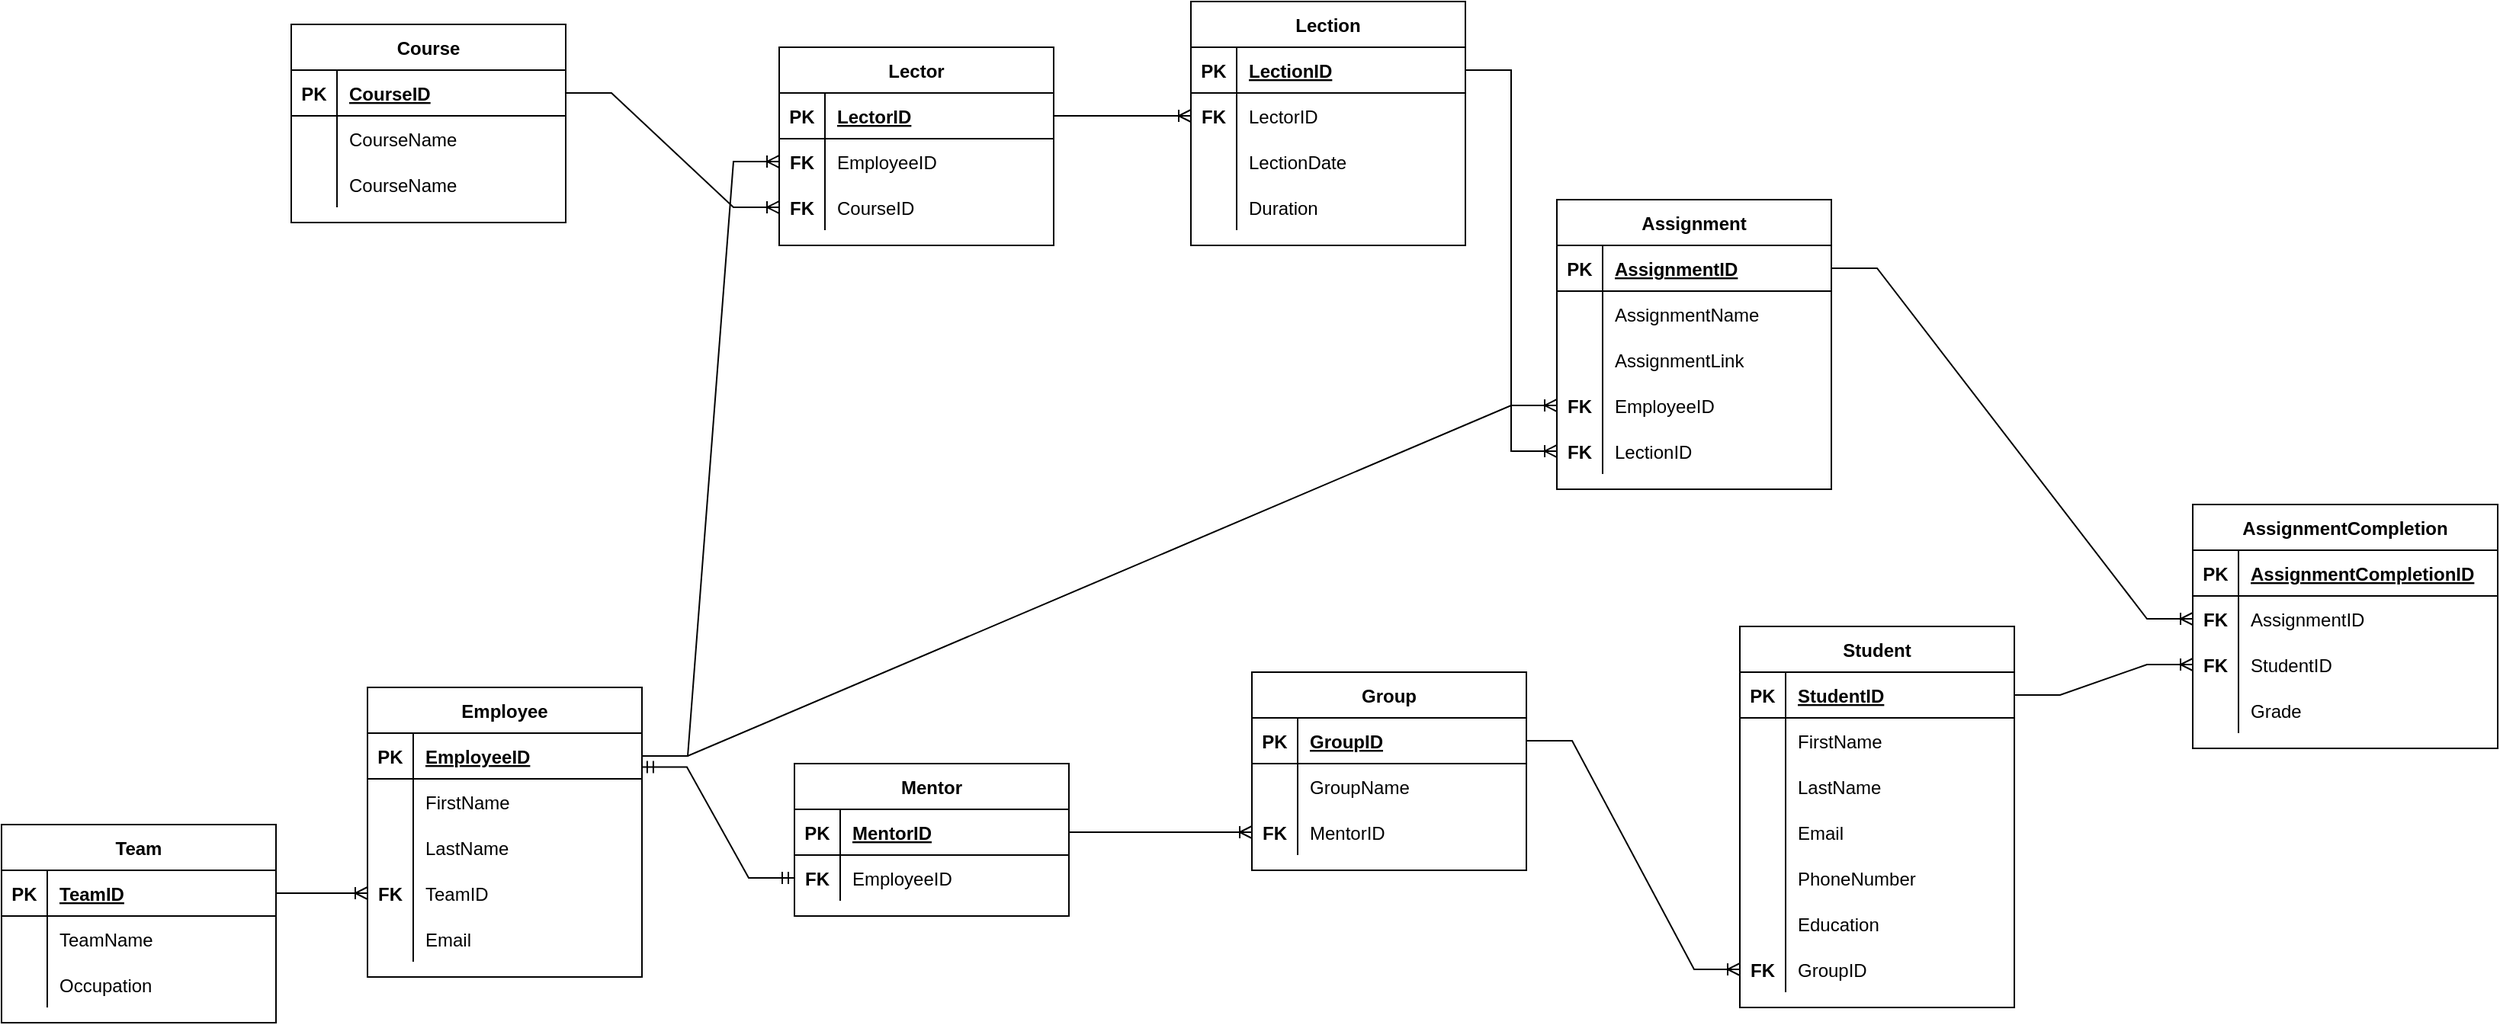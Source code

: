 <mxfile version="20.3.7" type="device"><diagram id="7EGm_T-noaWHETScx9WS" name="Page-1"><mxGraphModel dx="2048" dy="1744" grid="1" gridSize="10" guides="1" tooltips="1" connect="1" arrows="1" fold="1" page="1" pageScale="1" pageWidth="827" pageHeight="1169" math="0" shadow="0"><root><mxCell id="0"/><mxCell id="1" parent="0"/><mxCell id="g5VLFq0dQpHVzZIbXXuB-1" value="Student" style="shape=table;startSize=30;container=1;collapsible=1;childLayout=tableLayout;fixedRows=1;rowLines=0;fontStyle=1;align=center;resizeLast=1;" vertex="1" parent="1"><mxGeometry x="330" y="200" width="180" height="250" as="geometry"/></mxCell><mxCell id="g5VLFq0dQpHVzZIbXXuB-2" value="" style="shape=tableRow;horizontal=0;startSize=0;swimlaneHead=0;swimlaneBody=0;fillColor=none;collapsible=0;dropTarget=0;points=[[0,0.5],[1,0.5]];portConstraint=eastwest;top=0;left=0;right=0;bottom=1;" vertex="1" parent="g5VLFq0dQpHVzZIbXXuB-1"><mxGeometry y="30" width="180" height="30" as="geometry"/></mxCell><mxCell id="g5VLFq0dQpHVzZIbXXuB-3" value="PK" style="shape=partialRectangle;connectable=0;fillColor=none;top=0;left=0;bottom=0;right=0;fontStyle=1;overflow=hidden;" vertex="1" parent="g5VLFq0dQpHVzZIbXXuB-2"><mxGeometry width="30" height="30" as="geometry"><mxRectangle width="30" height="30" as="alternateBounds"/></mxGeometry></mxCell><mxCell id="g5VLFq0dQpHVzZIbXXuB-4" value="StudentID" style="shape=partialRectangle;connectable=0;fillColor=none;top=0;left=0;bottom=0;right=0;align=left;spacingLeft=6;fontStyle=5;overflow=hidden;" vertex="1" parent="g5VLFq0dQpHVzZIbXXuB-2"><mxGeometry x="30" width="150" height="30" as="geometry"><mxRectangle width="150" height="30" as="alternateBounds"/></mxGeometry></mxCell><mxCell id="g5VLFq0dQpHVzZIbXXuB-5" value="" style="shape=tableRow;horizontal=0;startSize=0;swimlaneHead=0;swimlaneBody=0;fillColor=none;collapsible=0;dropTarget=0;points=[[0,0.5],[1,0.5]];portConstraint=eastwest;top=0;left=0;right=0;bottom=0;" vertex="1" parent="g5VLFq0dQpHVzZIbXXuB-1"><mxGeometry y="60" width="180" height="30" as="geometry"/></mxCell><mxCell id="g5VLFq0dQpHVzZIbXXuB-6" value="" style="shape=partialRectangle;connectable=0;fillColor=none;top=0;left=0;bottom=0;right=0;editable=1;overflow=hidden;" vertex="1" parent="g5VLFq0dQpHVzZIbXXuB-5"><mxGeometry width="30" height="30" as="geometry"><mxRectangle width="30" height="30" as="alternateBounds"/></mxGeometry></mxCell><mxCell id="g5VLFq0dQpHVzZIbXXuB-7" value="FirstName" style="shape=partialRectangle;connectable=0;fillColor=none;top=0;left=0;bottom=0;right=0;align=left;spacingLeft=6;overflow=hidden;" vertex="1" parent="g5VLFq0dQpHVzZIbXXuB-5"><mxGeometry x="30" width="150" height="30" as="geometry"><mxRectangle width="150" height="30" as="alternateBounds"/></mxGeometry></mxCell><mxCell id="g5VLFq0dQpHVzZIbXXuB-8" value="" style="shape=tableRow;horizontal=0;startSize=0;swimlaneHead=0;swimlaneBody=0;fillColor=none;collapsible=0;dropTarget=0;points=[[0,0.5],[1,0.5]];portConstraint=eastwest;top=0;left=0;right=0;bottom=0;" vertex="1" parent="g5VLFq0dQpHVzZIbXXuB-1"><mxGeometry y="90" width="180" height="30" as="geometry"/></mxCell><mxCell id="g5VLFq0dQpHVzZIbXXuB-9" value="" style="shape=partialRectangle;connectable=0;fillColor=none;top=0;left=0;bottom=0;right=0;editable=1;overflow=hidden;" vertex="1" parent="g5VLFq0dQpHVzZIbXXuB-8"><mxGeometry width="30" height="30" as="geometry"><mxRectangle width="30" height="30" as="alternateBounds"/></mxGeometry></mxCell><mxCell id="g5VLFq0dQpHVzZIbXXuB-10" value="LastName" style="shape=partialRectangle;connectable=0;fillColor=none;top=0;left=0;bottom=0;right=0;align=left;spacingLeft=6;overflow=hidden;" vertex="1" parent="g5VLFq0dQpHVzZIbXXuB-8"><mxGeometry x="30" width="150" height="30" as="geometry"><mxRectangle width="150" height="30" as="alternateBounds"/></mxGeometry></mxCell><mxCell id="g5VLFq0dQpHVzZIbXXuB-11" value="" style="shape=tableRow;horizontal=0;startSize=0;swimlaneHead=0;swimlaneBody=0;fillColor=none;collapsible=0;dropTarget=0;points=[[0,0.5],[1,0.5]];portConstraint=eastwest;top=0;left=0;right=0;bottom=0;" vertex="1" parent="g5VLFq0dQpHVzZIbXXuB-1"><mxGeometry y="120" width="180" height="30" as="geometry"/></mxCell><mxCell id="g5VLFq0dQpHVzZIbXXuB-12" value="" style="shape=partialRectangle;connectable=0;fillColor=none;top=0;left=0;bottom=0;right=0;editable=1;overflow=hidden;" vertex="1" parent="g5VLFq0dQpHVzZIbXXuB-11"><mxGeometry width="30" height="30" as="geometry"><mxRectangle width="30" height="30" as="alternateBounds"/></mxGeometry></mxCell><mxCell id="g5VLFq0dQpHVzZIbXXuB-13" value="Email" style="shape=partialRectangle;connectable=0;fillColor=none;top=0;left=0;bottom=0;right=0;align=left;spacingLeft=6;overflow=hidden;" vertex="1" parent="g5VLFq0dQpHVzZIbXXuB-11"><mxGeometry x="30" width="150" height="30" as="geometry"><mxRectangle width="150" height="30" as="alternateBounds"/></mxGeometry></mxCell><mxCell id="g5VLFq0dQpHVzZIbXXuB-17" value="" style="shape=tableRow;horizontal=0;startSize=0;swimlaneHead=0;swimlaneBody=0;fillColor=none;collapsible=0;dropTarget=0;points=[[0,0.5],[1,0.5]];portConstraint=eastwest;top=0;left=0;right=0;bottom=0;" vertex="1" parent="g5VLFq0dQpHVzZIbXXuB-1"><mxGeometry y="150" width="180" height="30" as="geometry"/></mxCell><mxCell id="g5VLFq0dQpHVzZIbXXuB-18" value="" style="shape=partialRectangle;connectable=0;fillColor=none;top=0;left=0;bottom=0;right=0;editable=1;overflow=hidden;" vertex="1" parent="g5VLFq0dQpHVzZIbXXuB-17"><mxGeometry width="30" height="30" as="geometry"><mxRectangle width="30" height="30" as="alternateBounds"/></mxGeometry></mxCell><mxCell id="g5VLFq0dQpHVzZIbXXuB-19" value="PhoneNumber" style="shape=partialRectangle;connectable=0;fillColor=none;top=0;left=0;bottom=0;right=0;align=left;spacingLeft=6;overflow=hidden;" vertex="1" parent="g5VLFq0dQpHVzZIbXXuB-17"><mxGeometry x="30" width="150" height="30" as="geometry"><mxRectangle width="150" height="30" as="alternateBounds"/></mxGeometry></mxCell><mxCell id="g5VLFq0dQpHVzZIbXXuB-20" value="" style="shape=tableRow;horizontal=0;startSize=0;swimlaneHead=0;swimlaneBody=0;fillColor=none;collapsible=0;dropTarget=0;points=[[0,0.5],[1,0.5]];portConstraint=eastwest;top=0;left=0;right=0;bottom=0;" vertex="1" parent="g5VLFq0dQpHVzZIbXXuB-1"><mxGeometry y="180" width="180" height="30" as="geometry"/></mxCell><mxCell id="g5VLFq0dQpHVzZIbXXuB-21" value="" style="shape=partialRectangle;connectable=0;fillColor=none;top=0;left=0;bottom=0;right=0;editable=1;overflow=hidden;" vertex="1" parent="g5VLFq0dQpHVzZIbXXuB-20"><mxGeometry width="30" height="30" as="geometry"><mxRectangle width="30" height="30" as="alternateBounds"/></mxGeometry></mxCell><mxCell id="g5VLFq0dQpHVzZIbXXuB-22" value="Education" style="shape=partialRectangle;connectable=0;fillColor=none;top=0;left=0;bottom=0;right=0;align=left;spacingLeft=6;overflow=hidden;" vertex="1" parent="g5VLFq0dQpHVzZIbXXuB-20"><mxGeometry x="30" width="150" height="30" as="geometry"><mxRectangle width="150" height="30" as="alternateBounds"/></mxGeometry></mxCell><mxCell id="g5VLFq0dQpHVzZIbXXuB-120" value="" style="shape=tableRow;horizontal=0;startSize=0;swimlaneHead=0;swimlaneBody=0;fillColor=none;collapsible=0;dropTarget=0;points=[[0,0.5],[1,0.5]];portConstraint=eastwest;top=0;left=0;right=0;bottom=0;" vertex="1" parent="g5VLFq0dQpHVzZIbXXuB-1"><mxGeometry y="210" width="180" height="30" as="geometry"/></mxCell><mxCell id="g5VLFq0dQpHVzZIbXXuB-121" value="FK" style="shape=partialRectangle;connectable=0;fillColor=none;top=0;left=0;bottom=0;right=0;editable=1;overflow=hidden;fontStyle=1;" vertex="1" parent="g5VLFq0dQpHVzZIbXXuB-120"><mxGeometry width="30" height="30" as="geometry"><mxRectangle width="30" height="30" as="alternateBounds"/></mxGeometry></mxCell><mxCell id="g5VLFq0dQpHVzZIbXXuB-122" value="GroupID" style="shape=partialRectangle;connectable=0;fillColor=none;top=0;left=0;bottom=0;right=0;align=left;spacingLeft=6;overflow=hidden;" vertex="1" parent="g5VLFq0dQpHVzZIbXXuB-120"><mxGeometry x="30" width="150" height="30" as="geometry"><mxRectangle width="150" height="30" as="alternateBounds"/></mxGeometry></mxCell><mxCell id="g5VLFq0dQpHVzZIbXXuB-23" value="Employee" style="shape=table;startSize=30;container=1;collapsible=1;childLayout=tableLayout;fixedRows=1;rowLines=0;fontStyle=1;align=center;resizeLast=1;" vertex="1" parent="1"><mxGeometry x="-570" y="240" width="180" height="190" as="geometry"/></mxCell><mxCell id="g5VLFq0dQpHVzZIbXXuB-24" value="" style="shape=tableRow;horizontal=0;startSize=0;swimlaneHead=0;swimlaneBody=0;fillColor=none;collapsible=0;dropTarget=0;points=[[0,0.5],[1,0.5]];portConstraint=eastwest;top=0;left=0;right=0;bottom=1;" vertex="1" parent="g5VLFq0dQpHVzZIbXXuB-23"><mxGeometry y="30" width="180" height="30" as="geometry"/></mxCell><mxCell id="g5VLFq0dQpHVzZIbXXuB-25" value="PK" style="shape=partialRectangle;connectable=0;fillColor=none;top=0;left=0;bottom=0;right=0;fontStyle=1;overflow=hidden;" vertex="1" parent="g5VLFq0dQpHVzZIbXXuB-24"><mxGeometry width="30" height="30" as="geometry"><mxRectangle width="30" height="30" as="alternateBounds"/></mxGeometry></mxCell><mxCell id="g5VLFq0dQpHVzZIbXXuB-26" value="EmployeeID" style="shape=partialRectangle;connectable=0;fillColor=none;top=0;left=0;bottom=0;right=0;align=left;spacingLeft=6;fontStyle=5;overflow=hidden;" vertex="1" parent="g5VLFq0dQpHVzZIbXXuB-24"><mxGeometry x="30" width="150" height="30" as="geometry"><mxRectangle width="150" height="30" as="alternateBounds"/></mxGeometry></mxCell><mxCell id="g5VLFq0dQpHVzZIbXXuB-27" value="" style="shape=tableRow;horizontal=0;startSize=0;swimlaneHead=0;swimlaneBody=0;fillColor=none;collapsible=0;dropTarget=0;points=[[0,0.5],[1,0.5]];portConstraint=eastwest;top=0;left=0;right=0;bottom=0;" vertex="1" parent="g5VLFq0dQpHVzZIbXXuB-23"><mxGeometry y="60" width="180" height="30" as="geometry"/></mxCell><mxCell id="g5VLFq0dQpHVzZIbXXuB-28" value="" style="shape=partialRectangle;connectable=0;fillColor=none;top=0;left=0;bottom=0;right=0;editable=1;overflow=hidden;" vertex="1" parent="g5VLFq0dQpHVzZIbXXuB-27"><mxGeometry width="30" height="30" as="geometry"><mxRectangle width="30" height="30" as="alternateBounds"/></mxGeometry></mxCell><mxCell id="g5VLFq0dQpHVzZIbXXuB-29" value="FirstName" style="shape=partialRectangle;connectable=0;fillColor=none;top=0;left=0;bottom=0;right=0;align=left;spacingLeft=6;overflow=hidden;" vertex="1" parent="g5VLFq0dQpHVzZIbXXuB-27"><mxGeometry x="30" width="150" height="30" as="geometry"><mxRectangle width="150" height="30" as="alternateBounds"/></mxGeometry></mxCell><mxCell id="g5VLFq0dQpHVzZIbXXuB-30" value="" style="shape=tableRow;horizontal=0;startSize=0;swimlaneHead=0;swimlaneBody=0;fillColor=none;collapsible=0;dropTarget=0;points=[[0,0.5],[1,0.5]];portConstraint=eastwest;top=0;left=0;right=0;bottom=0;" vertex="1" parent="g5VLFq0dQpHVzZIbXXuB-23"><mxGeometry y="90" width="180" height="30" as="geometry"/></mxCell><mxCell id="g5VLFq0dQpHVzZIbXXuB-31" value="" style="shape=partialRectangle;connectable=0;fillColor=none;top=0;left=0;bottom=0;right=0;editable=1;overflow=hidden;" vertex="1" parent="g5VLFq0dQpHVzZIbXXuB-30"><mxGeometry width="30" height="30" as="geometry"><mxRectangle width="30" height="30" as="alternateBounds"/></mxGeometry></mxCell><mxCell id="g5VLFq0dQpHVzZIbXXuB-32" value="LastName" style="shape=partialRectangle;connectable=0;fillColor=none;top=0;left=0;bottom=0;right=0;align=left;spacingLeft=6;overflow=hidden;" vertex="1" parent="g5VLFq0dQpHVzZIbXXuB-30"><mxGeometry x="30" width="150" height="30" as="geometry"><mxRectangle width="150" height="30" as="alternateBounds"/></mxGeometry></mxCell><mxCell id="g5VLFq0dQpHVzZIbXXuB-33" value="" style="shape=tableRow;horizontal=0;startSize=0;swimlaneHead=0;swimlaneBody=0;fillColor=none;collapsible=0;dropTarget=0;points=[[0,0.5],[1,0.5]];portConstraint=eastwest;top=0;left=0;right=0;bottom=0;" vertex="1" parent="g5VLFq0dQpHVzZIbXXuB-23"><mxGeometry y="120" width="180" height="30" as="geometry"/></mxCell><mxCell id="g5VLFq0dQpHVzZIbXXuB-34" value="FK" style="shape=partialRectangle;connectable=0;fillColor=none;top=0;left=0;bottom=0;right=0;editable=1;overflow=hidden;fontStyle=1;" vertex="1" parent="g5VLFq0dQpHVzZIbXXuB-33"><mxGeometry width="30" height="30" as="geometry"><mxRectangle width="30" height="30" as="alternateBounds"/></mxGeometry></mxCell><mxCell id="g5VLFq0dQpHVzZIbXXuB-35" value="TeamID" style="shape=partialRectangle;connectable=0;fillColor=none;top=0;left=0;bottom=0;right=0;align=left;spacingLeft=6;overflow=hidden;" vertex="1" parent="g5VLFq0dQpHVzZIbXXuB-33"><mxGeometry x="30" width="150" height="30" as="geometry"><mxRectangle width="150" height="30" as="alternateBounds"/></mxGeometry></mxCell><mxCell id="g5VLFq0dQpHVzZIbXXuB-36" value="" style="shape=tableRow;horizontal=0;startSize=0;swimlaneHead=0;swimlaneBody=0;fillColor=none;collapsible=0;dropTarget=0;points=[[0,0.5],[1,0.5]];portConstraint=eastwest;top=0;left=0;right=0;bottom=0;" vertex="1" parent="g5VLFq0dQpHVzZIbXXuB-23"><mxGeometry y="150" width="180" height="30" as="geometry"/></mxCell><mxCell id="g5VLFq0dQpHVzZIbXXuB-37" value="" style="shape=partialRectangle;connectable=0;fillColor=none;top=0;left=0;bottom=0;right=0;editable=1;overflow=hidden;" vertex="1" parent="g5VLFq0dQpHVzZIbXXuB-36"><mxGeometry width="30" height="30" as="geometry"><mxRectangle width="30" height="30" as="alternateBounds"/></mxGeometry></mxCell><mxCell id="g5VLFq0dQpHVzZIbXXuB-38" value="Email" style="shape=partialRectangle;connectable=0;fillColor=none;top=0;left=0;bottom=0;right=0;align=left;spacingLeft=6;overflow=hidden;" vertex="1" parent="g5VLFq0dQpHVzZIbXXuB-36"><mxGeometry x="30" width="150" height="30" as="geometry"><mxRectangle width="150" height="30" as="alternateBounds"/></mxGeometry></mxCell><mxCell id="g5VLFq0dQpHVzZIbXXuB-39" value="Team" style="shape=table;startSize=30;container=1;collapsible=1;childLayout=tableLayout;fixedRows=1;rowLines=0;fontStyle=1;align=center;resizeLast=1;" vertex="1" parent="1"><mxGeometry x="-810" y="330" width="180" height="130" as="geometry"/></mxCell><mxCell id="g5VLFq0dQpHVzZIbXXuB-40" value="" style="shape=tableRow;horizontal=0;startSize=0;swimlaneHead=0;swimlaneBody=0;fillColor=none;collapsible=0;dropTarget=0;points=[[0,0.5],[1,0.5]];portConstraint=eastwest;top=0;left=0;right=0;bottom=1;" vertex="1" parent="g5VLFq0dQpHVzZIbXXuB-39"><mxGeometry y="30" width="180" height="30" as="geometry"/></mxCell><mxCell id="g5VLFq0dQpHVzZIbXXuB-41" value="PK" style="shape=partialRectangle;connectable=0;fillColor=none;top=0;left=0;bottom=0;right=0;fontStyle=1;overflow=hidden;" vertex="1" parent="g5VLFq0dQpHVzZIbXXuB-40"><mxGeometry width="30" height="30" as="geometry"><mxRectangle width="30" height="30" as="alternateBounds"/></mxGeometry></mxCell><mxCell id="g5VLFq0dQpHVzZIbXXuB-42" value="TeamID" style="shape=partialRectangle;connectable=0;fillColor=none;top=0;left=0;bottom=0;right=0;align=left;spacingLeft=6;fontStyle=5;overflow=hidden;" vertex="1" parent="g5VLFq0dQpHVzZIbXXuB-40"><mxGeometry x="30" width="150" height="30" as="geometry"><mxRectangle width="150" height="30" as="alternateBounds"/></mxGeometry></mxCell><mxCell id="g5VLFq0dQpHVzZIbXXuB-43" value="" style="shape=tableRow;horizontal=0;startSize=0;swimlaneHead=0;swimlaneBody=0;fillColor=none;collapsible=0;dropTarget=0;points=[[0,0.5],[1,0.5]];portConstraint=eastwest;top=0;left=0;right=0;bottom=0;" vertex="1" parent="g5VLFq0dQpHVzZIbXXuB-39"><mxGeometry y="60" width="180" height="30" as="geometry"/></mxCell><mxCell id="g5VLFq0dQpHVzZIbXXuB-44" value="" style="shape=partialRectangle;connectable=0;fillColor=none;top=0;left=0;bottom=0;right=0;editable=1;overflow=hidden;" vertex="1" parent="g5VLFq0dQpHVzZIbXXuB-43"><mxGeometry width="30" height="30" as="geometry"><mxRectangle width="30" height="30" as="alternateBounds"/></mxGeometry></mxCell><mxCell id="g5VLFq0dQpHVzZIbXXuB-45" value="TeamName" style="shape=partialRectangle;connectable=0;fillColor=none;top=0;left=0;bottom=0;right=0;align=left;spacingLeft=6;overflow=hidden;" vertex="1" parent="g5VLFq0dQpHVzZIbXXuB-43"><mxGeometry x="30" width="150" height="30" as="geometry"><mxRectangle width="150" height="30" as="alternateBounds"/></mxGeometry></mxCell><mxCell id="g5VLFq0dQpHVzZIbXXuB-170" value="" style="shape=tableRow;horizontal=0;startSize=0;swimlaneHead=0;swimlaneBody=0;fillColor=none;collapsible=0;dropTarget=0;points=[[0,0.5],[1,0.5]];portConstraint=eastwest;top=0;left=0;right=0;bottom=0;" vertex="1" parent="g5VLFq0dQpHVzZIbXXuB-39"><mxGeometry y="90" width="180" height="30" as="geometry"/></mxCell><mxCell id="g5VLFq0dQpHVzZIbXXuB-171" value="" style="shape=partialRectangle;connectable=0;fillColor=none;top=0;left=0;bottom=0;right=0;editable=1;overflow=hidden;" vertex="1" parent="g5VLFq0dQpHVzZIbXXuB-170"><mxGeometry width="30" height="30" as="geometry"><mxRectangle width="30" height="30" as="alternateBounds"/></mxGeometry></mxCell><mxCell id="g5VLFq0dQpHVzZIbXXuB-172" value="Occupation" style="shape=partialRectangle;connectable=0;fillColor=none;top=0;left=0;bottom=0;right=0;align=left;spacingLeft=6;overflow=hidden;" vertex="1" parent="g5VLFq0dQpHVzZIbXXuB-170"><mxGeometry x="30" width="150" height="30" as="geometry"><mxRectangle width="150" height="30" as="alternateBounds"/></mxGeometry></mxCell><mxCell id="g5VLFq0dQpHVzZIbXXuB-52" value="Lector" style="shape=table;startSize=30;container=1;collapsible=1;childLayout=tableLayout;fixedRows=1;rowLines=0;fontStyle=1;align=center;resizeLast=1;fillColor=none;" vertex="1" parent="1"><mxGeometry x="-300" y="-180" width="180" height="130" as="geometry"/></mxCell><mxCell id="g5VLFq0dQpHVzZIbXXuB-53" value="" style="shape=tableRow;horizontal=0;startSize=0;swimlaneHead=0;swimlaneBody=0;fillColor=none;collapsible=0;dropTarget=0;points=[[0,0.5],[1,0.5]];portConstraint=eastwest;top=0;left=0;right=0;bottom=1;" vertex="1" parent="g5VLFq0dQpHVzZIbXXuB-52"><mxGeometry y="30" width="180" height="30" as="geometry"/></mxCell><mxCell id="g5VLFq0dQpHVzZIbXXuB-54" value="PK" style="shape=partialRectangle;connectable=0;fillColor=none;top=0;left=0;bottom=0;right=0;fontStyle=1;overflow=hidden;" vertex="1" parent="g5VLFq0dQpHVzZIbXXuB-53"><mxGeometry width="30" height="30" as="geometry"><mxRectangle width="30" height="30" as="alternateBounds"/></mxGeometry></mxCell><mxCell id="g5VLFq0dQpHVzZIbXXuB-55" value="LectorID" style="shape=partialRectangle;connectable=0;fillColor=none;top=0;left=0;bottom=0;right=0;align=left;spacingLeft=6;fontStyle=5;overflow=hidden;" vertex="1" parent="g5VLFq0dQpHVzZIbXXuB-53"><mxGeometry x="30" width="150" height="30" as="geometry"><mxRectangle width="150" height="30" as="alternateBounds"/></mxGeometry></mxCell><mxCell id="g5VLFq0dQpHVzZIbXXuB-56" value="" style="shape=tableRow;horizontal=0;startSize=0;swimlaneHead=0;swimlaneBody=0;fillColor=none;collapsible=0;dropTarget=0;points=[[0,0.5],[1,0.5]];portConstraint=eastwest;top=0;left=0;right=0;bottom=0;fontStyle=1;" vertex="1" parent="g5VLFq0dQpHVzZIbXXuB-52"><mxGeometry y="60" width="180" height="30" as="geometry"/></mxCell><mxCell id="g5VLFq0dQpHVzZIbXXuB-57" value="FK" style="shape=partialRectangle;connectable=0;fillColor=none;top=0;left=0;bottom=0;right=0;editable=1;overflow=hidden;fontStyle=1;" vertex="1" parent="g5VLFq0dQpHVzZIbXXuB-56"><mxGeometry width="30" height="30" as="geometry"><mxRectangle width="30" height="30" as="alternateBounds"/></mxGeometry></mxCell><mxCell id="g5VLFq0dQpHVzZIbXXuB-58" value="EmployeeID" style="shape=partialRectangle;connectable=0;fillColor=none;top=0;left=0;bottom=0;right=0;align=left;spacingLeft=6;overflow=hidden;" vertex="1" parent="g5VLFq0dQpHVzZIbXXuB-56"><mxGeometry x="30" width="150" height="30" as="geometry"><mxRectangle width="150" height="30" as="alternateBounds"/></mxGeometry></mxCell><mxCell id="g5VLFq0dQpHVzZIbXXuB-59" value="" style="shape=tableRow;horizontal=0;startSize=0;swimlaneHead=0;swimlaneBody=0;fillColor=none;collapsible=0;dropTarget=0;points=[[0,0.5],[1,0.5]];portConstraint=eastwest;top=0;left=0;right=0;bottom=0;" vertex="1" parent="g5VLFq0dQpHVzZIbXXuB-52"><mxGeometry y="90" width="180" height="30" as="geometry"/></mxCell><mxCell id="g5VLFq0dQpHVzZIbXXuB-60" value="FK" style="shape=partialRectangle;connectable=0;fillColor=none;top=0;left=0;bottom=0;right=0;editable=1;overflow=hidden;fontStyle=1;" vertex="1" parent="g5VLFq0dQpHVzZIbXXuB-59"><mxGeometry width="30" height="30" as="geometry"><mxRectangle width="30" height="30" as="alternateBounds"/></mxGeometry></mxCell><mxCell id="g5VLFq0dQpHVzZIbXXuB-61" value="CourseID" style="shape=partialRectangle;connectable=0;fillColor=none;top=0;left=0;bottom=0;right=0;align=left;spacingLeft=6;overflow=hidden;" vertex="1" parent="g5VLFq0dQpHVzZIbXXuB-59"><mxGeometry x="30" width="150" height="30" as="geometry"><mxRectangle width="150" height="30" as="alternateBounds"/></mxGeometry></mxCell><mxCell id="g5VLFq0dQpHVzZIbXXuB-65" value="Mentor" style="shape=table;startSize=30;container=1;collapsible=1;childLayout=tableLayout;fixedRows=1;rowLines=0;fontStyle=1;align=center;resizeLast=1;" vertex="1" parent="1"><mxGeometry x="-290" y="290" width="180" height="100" as="geometry"/></mxCell><mxCell id="g5VLFq0dQpHVzZIbXXuB-66" value="" style="shape=tableRow;horizontal=0;startSize=0;swimlaneHead=0;swimlaneBody=0;fillColor=none;collapsible=0;dropTarget=0;points=[[0,0.5],[1,0.5]];portConstraint=eastwest;top=0;left=0;right=0;bottom=1;" vertex="1" parent="g5VLFq0dQpHVzZIbXXuB-65"><mxGeometry y="30" width="180" height="30" as="geometry"/></mxCell><mxCell id="g5VLFq0dQpHVzZIbXXuB-67" value="PK" style="shape=partialRectangle;connectable=0;fillColor=none;top=0;left=0;bottom=0;right=0;fontStyle=1;overflow=hidden;" vertex="1" parent="g5VLFq0dQpHVzZIbXXuB-66"><mxGeometry width="30" height="30" as="geometry"><mxRectangle width="30" height="30" as="alternateBounds"/></mxGeometry></mxCell><mxCell id="g5VLFq0dQpHVzZIbXXuB-68" value="MentorID" style="shape=partialRectangle;connectable=0;fillColor=none;top=0;left=0;bottom=0;right=0;align=left;spacingLeft=6;fontStyle=5;overflow=hidden;" vertex="1" parent="g5VLFq0dQpHVzZIbXXuB-66"><mxGeometry x="30" width="150" height="30" as="geometry"><mxRectangle width="150" height="30" as="alternateBounds"/></mxGeometry></mxCell><mxCell id="g5VLFq0dQpHVzZIbXXuB-69" value="" style="shape=tableRow;horizontal=0;startSize=0;swimlaneHead=0;swimlaneBody=0;fillColor=none;collapsible=0;dropTarget=0;points=[[0,0.5],[1,0.5]];portConstraint=eastwest;top=0;left=0;right=0;bottom=0;" vertex="1" parent="g5VLFq0dQpHVzZIbXXuB-65"><mxGeometry y="60" width="180" height="30" as="geometry"/></mxCell><mxCell id="g5VLFq0dQpHVzZIbXXuB-70" value="FK" style="shape=partialRectangle;connectable=0;fillColor=none;top=0;left=0;bottom=0;right=0;editable=1;overflow=hidden;fontStyle=1;" vertex="1" parent="g5VLFq0dQpHVzZIbXXuB-69"><mxGeometry width="30" height="30" as="geometry"><mxRectangle width="30" height="30" as="alternateBounds"/></mxGeometry></mxCell><mxCell id="g5VLFq0dQpHVzZIbXXuB-71" value="EmployeeID" style="shape=partialRectangle;connectable=0;fillColor=none;top=0;left=0;bottom=0;right=0;align=left;spacingLeft=6;overflow=hidden;" vertex="1" parent="g5VLFq0dQpHVzZIbXXuB-69"><mxGeometry x="30" width="150" height="30" as="geometry"><mxRectangle width="150" height="30" as="alternateBounds"/></mxGeometry></mxCell><mxCell id="g5VLFq0dQpHVzZIbXXuB-78" value="Lection" style="shape=table;startSize=30;container=1;collapsible=1;childLayout=tableLayout;fixedRows=1;rowLines=0;fontStyle=1;align=center;resizeLast=1;" vertex="1" parent="1"><mxGeometry x="-30" y="-210" width="180" height="160" as="geometry"/></mxCell><mxCell id="g5VLFq0dQpHVzZIbXXuB-79" value="" style="shape=tableRow;horizontal=0;startSize=0;swimlaneHead=0;swimlaneBody=0;fillColor=none;collapsible=0;dropTarget=0;points=[[0,0.5],[1,0.5]];portConstraint=eastwest;top=0;left=0;right=0;bottom=1;" vertex="1" parent="g5VLFq0dQpHVzZIbXXuB-78"><mxGeometry y="30" width="180" height="30" as="geometry"/></mxCell><mxCell id="g5VLFq0dQpHVzZIbXXuB-80" value="PK" style="shape=partialRectangle;connectable=0;fillColor=none;top=0;left=0;bottom=0;right=0;fontStyle=1;overflow=hidden;" vertex="1" parent="g5VLFq0dQpHVzZIbXXuB-79"><mxGeometry width="30" height="30" as="geometry"><mxRectangle width="30" height="30" as="alternateBounds"/></mxGeometry></mxCell><mxCell id="g5VLFq0dQpHVzZIbXXuB-81" value="LectionID" style="shape=partialRectangle;connectable=0;fillColor=none;top=0;left=0;bottom=0;right=0;align=left;spacingLeft=6;fontStyle=5;overflow=hidden;" vertex="1" parent="g5VLFq0dQpHVzZIbXXuB-79"><mxGeometry x="30" width="150" height="30" as="geometry"><mxRectangle width="150" height="30" as="alternateBounds"/></mxGeometry></mxCell><mxCell id="g5VLFq0dQpHVzZIbXXuB-82" value="" style="shape=tableRow;horizontal=0;startSize=0;swimlaneHead=0;swimlaneBody=0;fillColor=none;collapsible=0;dropTarget=0;points=[[0,0.5],[1,0.5]];portConstraint=eastwest;top=0;left=0;right=0;bottom=0;fontStyle=1;" vertex="1" parent="g5VLFq0dQpHVzZIbXXuB-78"><mxGeometry y="60" width="180" height="30" as="geometry"/></mxCell><mxCell id="g5VLFq0dQpHVzZIbXXuB-83" value="FK" style="shape=partialRectangle;connectable=0;fillColor=none;top=0;left=0;bottom=0;right=0;editable=1;overflow=hidden;fontStyle=1;" vertex="1" parent="g5VLFq0dQpHVzZIbXXuB-82"><mxGeometry width="30" height="30" as="geometry"><mxRectangle width="30" height="30" as="alternateBounds"/></mxGeometry></mxCell><mxCell id="g5VLFq0dQpHVzZIbXXuB-84" value="LectorID" style="shape=partialRectangle;connectable=0;fillColor=none;top=0;left=0;bottom=0;right=0;align=left;spacingLeft=6;overflow=hidden;" vertex="1" parent="g5VLFq0dQpHVzZIbXXuB-82"><mxGeometry x="30" width="150" height="30" as="geometry"><mxRectangle width="150" height="30" as="alternateBounds"/></mxGeometry></mxCell><mxCell id="g5VLFq0dQpHVzZIbXXuB-85" value="" style="shape=tableRow;horizontal=0;startSize=0;swimlaneHead=0;swimlaneBody=0;fillColor=none;collapsible=0;dropTarget=0;points=[[0,0.5],[1,0.5]];portConstraint=eastwest;top=0;left=0;right=0;bottom=0;" vertex="1" parent="g5VLFq0dQpHVzZIbXXuB-78"><mxGeometry y="90" width="180" height="30" as="geometry"/></mxCell><mxCell id="g5VLFq0dQpHVzZIbXXuB-86" value="" style="shape=partialRectangle;connectable=0;fillColor=none;top=0;left=0;bottom=0;right=0;editable=1;overflow=hidden;" vertex="1" parent="g5VLFq0dQpHVzZIbXXuB-85"><mxGeometry width="30" height="30" as="geometry"><mxRectangle width="30" height="30" as="alternateBounds"/></mxGeometry></mxCell><mxCell id="g5VLFq0dQpHVzZIbXXuB-87" value="LectionDate" style="shape=partialRectangle;connectable=0;fillColor=none;top=0;left=0;bottom=0;right=0;align=left;spacingLeft=6;overflow=hidden;" vertex="1" parent="g5VLFq0dQpHVzZIbXXuB-85"><mxGeometry x="30" width="150" height="30" as="geometry"><mxRectangle width="150" height="30" as="alternateBounds"/></mxGeometry></mxCell><mxCell id="g5VLFq0dQpHVzZIbXXuB-88" value="" style="shape=tableRow;horizontal=0;startSize=0;swimlaneHead=0;swimlaneBody=0;fillColor=none;collapsible=0;dropTarget=0;points=[[0,0.5],[1,0.5]];portConstraint=eastwest;top=0;left=0;right=0;bottom=0;" vertex="1" parent="g5VLFq0dQpHVzZIbXXuB-78"><mxGeometry y="120" width="180" height="30" as="geometry"/></mxCell><mxCell id="g5VLFq0dQpHVzZIbXXuB-89" value="" style="shape=partialRectangle;connectable=0;fillColor=none;top=0;left=0;bottom=0;right=0;editable=1;overflow=hidden;" vertex="1" parent="g5VLFq0dQpHVzZIbXXuB-88"><mxGeometry width="30" height="30" as="geometry"><mxRectangle width="30" height="30" as="alternateBounds"/></mxGeometry></mxCell><mxCell id="g5VLFq0dQpHVzZIbXXuB-90" value="Duration" style="shape=partialRectangle;connectable=0;fillColor=none;top=0;left=0;bottom=0;right=0;align=left;spacingLeft=6;overflow=hidden;" vertex="1" parent="g5VLFq0dQpHVzZIbXXuB-88"><mxGeometry x="30" width="150" height="30" as="geometry"><mxRectangle width="150" height="30" as="alternateBounds"/></mxGeometry></mxCell><mxCell id="g5VLFq0dQpHVzZIbXXuB-94" value="Assignment" style="shape=table;startSize=30;container=1;collapsible=1;childLayout=tableLayout;fixedRows=1;rowLines=0;fontStyle=1;align=center;resizeLast=1;" vertex="1" parent="1"><mxGeometry x="210" y="-80" width="180" height="190" as="geometry"/></mxCell><mxCell id="g5VLFq0dQpHVzZIbXXuB-95" value="" style="shape=tableRow;horizontal=0;startSize=0;swimlaneHead=0;swimlaneBody=0;fillColor=none;collapsible=0;dropTarget=0;points=[[0,0.5],[1,0.5]];portConstraint=eastwest;top=0;left=0;right=0;bottom=1;" vertex="1" parent="g5VLFq0dQpHVzZIbXXuB-94"><mxGeometry y="30" width="180" height="30" as="geometry"/></mxCell><mxCell id="g5VLFq0dQpHVzZIbXXuB-96" value="PK" style="shape=partialRectangle;connectable=0;fillColor=none;top=0;left=0;bottom=0;right=0;fontStyle=1;overflow=hidden;" vertex="1" parent="g5VLFq0dQpHVzZIbXXuB-95"><mxGeometry width="30" height="30" as="geometry"><mxRectangle width="30" height="30" as="alternateBounds"/></mxGeometry></mxCell><mxCell id="g5VLFq0dQpHVzZIbXXuB-97" value="AssignmentID" style="shape=partialRectangle;connectable=0;fillColor=none;top=0;left=0;bottom=0;right=0;align=left;spacingLeft=6;fontStyle=5;overflow=hidden;" vertex="1" parent="g5VLFq0dQpHVzZIbXXuB-95"><mxGeometry x="30" width="150" height="30" as="geometry"><mxRectangle width="150" height="30" as="alternateBounds"/></mxGeometry></mxCell><mxCell id="g5VLFq0dQpHVzZIbXXuB-98" value="" style="shape=tableRow;horizontal=0;startSize=0;swimlaneHead=0;swimlaneBody=0;fillColor=none;collapsible=0;dropTarget=0;points=[[0,0.5],[1,0.5]];portConstraint=eastwest;top=0;left=0;right=0;bottom=0;" vertex="1" parent="g5VLFq0dQpHVzZIbXXuB-94"><mxGeometry y="60" width="180" height="30" as="geometry"/></mxCell><mxCell id="g5VLFq0dQpHVzZIbXXuB-99" value="" style="shape=partialRectangle;connectable=0;fillColor=none;top=0;left=0;bottom=0;right=0;editable=1;overflow=hidden;" vertex="1" parent="g5VLFq0dQpHVzZIbXXuB-98"><mxGeometry width="30" height="30" as="geometry"><mxRectangle width="30" height="30" as="alternateBounds"/></mxGeometry></mxCell><mxCell id="g5VLFq0dQpHVzZIbXXuB-100" value="AssignmentName" style="shape=partialRectangle;connectable=0;fillColor=none;top=0;left=0;bottom=0;right=0;align=left;spacingLeft=6;overflow=hidden;" vertex="1" parent="g5VLFq0dQpHVzZIbXXuB-98"><mxGeometry x="30" width="150" height="30" as="geometry"><mxRectangle width="150" height="30" as="alternateBounds"/></mxGeometry></mxCell><mxCell id="g5VLFq0dQpHVzZIbXXuB-101" value="" style="shape=tableRow;horizontal=0;startSize=0;swimlaneHead=0;swimlaneBody=0;fillColor=none;collapsible=0;dropTarget=0;points=[[0,0.5],[1,0.5]];portConstraint=eastwest;top=0;left=0;right=0;bottom=0;" vertex="1" parent="g5VLFq0dQpHVzZIbXXuB-94"><mxGeometry y="90" width="180" height="30" as="geometry"/></mxCell><mxCell id="g5VLFq0dQpHVzZIbXXuB-102" value="" style="shape=partialRectangle;connectable=0;fillColor=none;top=0;left=0;bottom=0;right=0;editable=1;overflow=hidden;" vertex="1" parent="g5VLFq0dQpHVzZIbXXuB-101"><mxGeometry width="30" height="30" as="geometry"><mxRectangle width="30" height="30" as="alternateBounds"/></mxGeometry></mxCell><mxCell id="g5VLFq0dQpHVzZIbXXuB-103" value="AssignmentLink" style="shape=partialRectangle;connectable=0;fillColor=none;top=0;left=0;bottom=0;right=0;align=left;spacingLeft=6;overflow=hidden;" vertex="1" parent="g5VLFq0dQpHVzZIbXXuB-101"><mxGeometry x="30" width="150" height="30" as="geometry"><mxRectangle width="150" height="30" as="alternateBounds"/></mxGeometry></mxCell><mxCell id="g5VLFq0dQpHVzZIbXXuB-104" value="" style="shape=tableRow;horizontal=0;startSize=0;swimlaneHead=0;swimlaneBody=0;fillColor=none;collapsible=0;dropTarget=0;points=[[0,0.5],[1,0.5]];portConstraint=eastwest;top=0;left=0;right=0;bottom=0;" vertex="1" parent="g5VLFq0dQpHVzZIbXXuB-94"><mxGeometry y="120" width="180" height="30" as="geometry"/></mxCell><mxCell id="g5VLFq0dQpHVzZIbXXuB-105" value="FK" style="shape=partialRectangle;connectable=0;fillColor=none;top=0;left=0;bottom=0;right=0;editable=1;overflow=hidden;fontStyle=1;" vertex="1" parent="g5VLFq0dQpHVzZIbXXuB-104"><mxGeometry width="30" height="30" as="geometry"><mxRectangle width="30" height="30" as="alternateBounds"/></mxGeometry></mxCell><mxCell id="g5VLFq0dQpHVzZIbXXuB-106" value="EmployeeID" style="shape=partialRectangle;connectable=0;fillColor=none;top=0;left=0;bottom=0;right=0;align=left;spacingLeft=6;overflow=hidden;" vertex="1" parent="g5VLFq0dQpHVzZIbXXuB-104"><mxGeometry x="30" width="150" height="30" as="geometry"><mxRectangle width="150" height="30" as="alternateBounds"/></mxGeometry></mxCell><mxCell id="g5VLFq0dQpHVzZIbXXuB-136" value="" style="shape=tableRow;horizontal=0;startSize=0;swimlaneHead=0;swimlaneBody=0;fillColor=none;collapsible=0;dropTarget=0;points=[[0,0.5],[1,0.5]];portConstraint=eastwest;top=0;left=0;right=0;bottom=0;" vertex="1" parent="g5VLFq0dQpHVzZIbXXuB-94"><mxGeometry y="150" width="180" height="30" as="geometry"/></mxCell><mxCell id="g5VLFq0dQpHVzZIbXXuB-137" value="FK" style="shape=partialRectangle;connectable=0;fillColor=none;top=0;left=0;bottom=0;right=0;editable=1;overflow=hidden;fontStyle=1;" vertex="1" parent="g5VLFq0dQpHVzZIbXXuB-136"><mxGeometry width="30" height="30" as="geometry"><mxRectangle width="30" height="30" as="alternateBounds"/></mxGeometry></mxCell><mxCell id="g5VLFq0dQpHVzZIbXXuB-138" value="LectionID" style="shape=partialRectangle;connectable=0;fillColor=none;top=0;left=0;bottom=0;right=0;align=left;spacingLeft=6;overflow=hidden;" vertex="1" parent="g5VLFq0dQpHVzZIbXXuB-136"><mxGeometry x="30" width="150" height="30" as="geometry"><mxRectangle width="150" height="30" as="alternateBounds"/></mxGeometry></mxCell><mxCell id="g5VLFq0dQpHVzZIbXXuB-107" value="Group" style="shape=table;startSize=30;container=1;collapsible=1;childLayout=tableLayout;fixedRows=1;rowLines=0;fontStyle=1;align=center;resizeLast=1;" vertex="1" parent="1"><mxGeometry x="10" y="230" width="180" height="130" as="geometry"/></mxCell><mxCell id="g5VLFq0dQpHVzZIbXXuB-108" value="" style="shape=tableRow;horizontal=0;startSize=0;swimlaneHead=0;swimlaneBody=0;fillColor=none;collapsible=0;dropTarget=0;points=[[0,0.5],[1,0.5]];portConstraint=eastwest;top=0;left=0;right=0;bottom=1;" vertex="1" parent="g5VLFq0dQpHVzZIbXXuB-107"><mxGeometry y="30" width="180" height="30" as="geometry"/></mxCell><mxCell id="g5VLFq0dQpHVzZIbXXuB-109" value="PK" style="shape=partialRectangle;connectable=0;fillColor=none;top=0;left=0;bottom=0;right=0;fontStyle=1;overflow=hidden;" vertex="1" parent="g5VLFq0dQpHVzZIbXXuB-108"><mxGeometry width="30" height="30" as="geometry"><mxRectangle width="30" height="30" as="alternateBounds"/></mxGeometry></mxCell><mxCell id="g5VLFq0dQpHVzZIbXXuB-110" value="GroupID" style="shape=partialRectangle;connectable=0;fillColor=none;top=0;left=0;bottom=0;right=0;align=left;spacingLeft=6;fontStyle=5;overflow=hidden;" vertex="1" parent="g5VLFq0dQpHVzZIbXXuB-108"><mxGeometry x="30" width="150" height="30" as="geometry"><mxRectangle width="150" height="30" as="alternateBounds"/></mxGeometry></mxCell><mxCell id="g5VLFq0dQpHVzZIbXXuB-111" value="" style="shape=tableRow;horizontal=0;startSize=0;swimlaneHead=0;swimlaneBody=0;fillColor=none;collapsible=0;dropTarget=0;points=[[0,0.5],[1,0.5]];portConstraint=eastwest;top=0;left=0;right=0;bottom=0;" vertex="1" parent="g5VLFq0dQpHVzZIbXXuB-107"><mxGeometry y="60" width="180" height="30" as="geometry"/></mxCell><mxCell id="g5VLFq0dQpHVzZIbXXuB-112" value="" style="shape=partialRectangle;connectable=0;fillColor=none;top=0;left=0;bottom=0;right=0;editable=1;overflow=hidden;" vertex="1" parent="g5VLFq0dQpHVzZIbXXuB-111"><mxGeometry width="30" height="30" as="geometry"><mxRectangle width="30" height="30" as="alternateBounds"/></mxGeometry></mxCell><mxCell id="g5VLFq0dQpHVzZIbXXuB-113" value="GroupName" style="shape=partialRectangle;connectable=0;fillColor=none;top=0;left=0;bottom=0;right=0;align=left;spacingLeft=6;overflow=hidden;" vertex="1" parent="g5VLFq0dQpHVzZIbXXuB-111"><mxGeometry x="30" width="150" height="30" as="geometry"><mxRectangle width="150" height="30" as="alternateBounds"/></mxGeometry></mxCell><mxCell id="g5VLFq0dQpHVzZIbXXuB-114" value="" style="shape=tableRow;horizontal=0;startSize=0;swimlaneHead=0;swimlaneBody=0;fillColor=none;collapsible=0;dropTarget=0;points=[[0,0.5],[1,0.5]];portConstraint=eastwest;top=0;left=0;right=0;bottom=0;" vertex="1" parent="g5VLFq0dQpHVzZIbXXuB-107"><mxGeometry y="90" width="180" height="30" as="geometry"/></mxCell><mxCell id="g5VLFq0dQpHVzZIbXXuB-115" value="FK" style="shape=partialRectangle;connectable=0;fillColor=none;top=0;left=0;bottom=0;right=0;editable=1;overflow=hidden;fontStyle=1;" vertex="1" parent="g5VLFq0dQpHVzZIbXXuB-114"><mxGeometry width="30" height="30" as="geometry"><mxRectangle width="30" height="30" as="alternateBounds"/></mxGeometry></mxCell><mxCell id="g5VLFq0dQpHVzZIbXXuB-116" value="MentorID" style="shape=partialRectangle;connectable=0;fillColor=none;top=0;left=0;bottom=0;right=0;align=left;spacingLeft=6;overflow=hidden;" vertex="1" parent="g5VLFq0dQpHVzZIbXXuB-114"><mxGeometry x="30" width="150" height="30" as="geometry"><mxRectangle width="150" height="30" as="alternateBounds"/></mxGeometry></mxCell><mxCell id="g5VLFq0dQpHVzZIbXXuB-123" value="Course" style="shape=table;startSize=30;container=1;collapsible=1;childLayout=tableLayout;fixedRows=1;rowLines=0;fontStyle=1;align=center;resizeLast=1;" vertex="1" parent="1"><mxGeometry x="-620" y="-195" width="180" height="130" as="geometry"/></mxCell><mxCell id="g5VLFq0dQpHVzZIbXXuB-124" value="" style="shape=tableRow;horizontal=0;startSize=0;swimlaneHead=0;swimlaneBody=0;fillColor=none;collapsible=0;dropTarget=0;points=[[0,0.5],[1,0.5]];portConstraint=eastwest;top=0;left=0;right=0;bottom=1;" vertex="1" parent="g5VLFq0dQpHVzZIbXXuB-123"><mxGeometry y="30" width="180" height="30" as="geometry"/></mxCell><mxCell id="g5VLFq0dQpHVzZIbXXuB-125" value="PK" style="shape=partialRectangle;connectable=0;fillColor=none;top=0;left=0;bottom=0;right=0;fontStyle=1;overflow=hidden;" vertex="1" parent="g5VLFq0dQpHVzZIbXXuB-124"><mxGeometry width="30" height="30" as="geometry"><mxRectangle width="30" height="30" as="alternateBounds"/></mxGeometry></mxCell><mxCell id="g5VLFq0dQpHVzZIbXXuB-126" value="CourseID" style="shape=partialRectangle;connectable=0;fillColor=none;top=0;left=0;bottom=0;right=0;align=left;spacingLeft=6;fontStyle=5;overflow=hidden;" vertex="1" parent="g5VLFq0dQpHVzZIbXXuB-124"><mxGeometry x="30" width="150" height="30" as="geometry"><mxRectangle width="150" height="30" as="alternateBounds"/></mxGeometry></mxCell><mxCell id="g5VLFq0dQpHVzZIbXXuB-160" value="" style="shape=tableRow;horizontal=0;startSize=0;swimlaneHead=0;swimlaneBody=0;fillColor=none;collapsible=0;dropTarget=0;points=[[0,0.5],[1,0.5]];portConstraint=eastwest;top=0;left=0;right=0;bottom=0;" vertex="1" parent="g5VLFq0dQpHVzZIbXXuB-123"><mxGeometry y="60" width="180" height="30" as="geometry"/></mxCell><mxCell id="g5VLFq0dQpHVzZIbXXuB-161" value="" style="shape=partialRectangle;connectable=0;fillColor=none;top=0;left=0;bottom=0;right=0;editable=1;overflow=hidden;" vertex="1" parent="g5VLFq0dQpHVzZIbXXuB-160"><mxGeometry width="30" height="30" as="geometry"><mxRectangle width="30" height="30" as="alternateBounds"/></mxGeometry></mxCell><mxCell id="g5VLFq0dQpHVzZIbXXuB-162" value="CourseName" style="shape=partialRectangle;connectable=0;fillColor=none;top=0;left=0;bottom=0;right=0;align=left;spacingLeft=6;overflow=hidden;" vertex="1" parent="g5VLFq0dQpHVzZIbXXuB-160"><mxGeometry x="30" width="150" height="30" as="geometry"><mxRectangle width="150" height="30" as="alternateBounds"/></mxGeometry></mxCell><mxCell id="g5VLFq0dQpHVzZIbXXuB-127" value="" style="shape=tableRow;horizontal=0;startSize=0;swimlaneHead=0;swimlaneBody=0;fillColor=none;collapsible=0;dropTarget=0;points=[[0,0.5],[1,0.5]];portConstraint=eastwest;top=0;left=0;right=0;bottom=0;" vertex="1" parent="g5VLFq0dQpHVzZIbXXuB-123"><mxGeometry y="90" width="180" height="30" as="geometry"/></mxCell><mxCell id="g5VLFq0dQpHVzZIbXXuB-128" value="" style="shape=partialRectangle;connectable=0;fillColor=none;top=0;left=0;bottom=0;right=0;editable=1;overflow=hidden;" vertex="1" parent="g5VLFq0dQpHVzZIbXXuB-127"><mxGeometry width="30" height="30" as="geometry"><mxRectangle width="30" height="30" as="alternateBounds"/></mxGeometry></mxCell><mxCell id="g5VLFq0dQpHVzZIbXXuB-129" value="CourseName" style="shape=partialRectangle;connectable=0;fillColor=none;top=0;left=0;bottom=0;right=0;align=left;spacingLeft=6;overflow=hidden;" vertex="1" parent="g5VLFq0dQpHVzZIbXXuB-127"><mxGeometry x="30" width="150" height="30" as="geometry"><mxRectangle width="150" height="30" as="alternateBounds"/></mxGeometry></mxCell><mxCell id="g5VLFq0dQpHVzZIbXXuB-139" value="AssignmentCompletion" style="shape=table;startSize=30;container=1;collapsible=1;childLayout=tableLayout;fixedRows=1;rowLines=0;fontStyle=1;align=center;resizeLast=1;" vertex="1" parent="1"><mxGeometry x="627" y="120" width="200" height="160" as="geometry"/></mxCell><mxCell id="g5VLFq0dQpHVzZIbXXuB-140" value="" style="shape=tableRow;horizontal=0;startSize=0;swimlaneHead=0;swimlaneBody=0;fillColor=none;collapsible=0;dropTarget=0;points=[[0,0.5],[1,0.5]];portConstraint=eastwest;top=0;left=0;right=0;bottom=1;" vertex="1" parent="g5VLFq0dQpHVzZIbXXuB-139"><mxGeometry y="30" width="200" height="30" as="geometry"/></mxCell><mxCell id="g5VLFq0dQpHVzZIbXXuB-141" value="PK" style="shape=partialRectangle;connectable=0;fillColor=none;top=0;left=0;bottom=0;right=0;fontStyle=1;overflow=hidden;" vertex="1" parent="g5VLFq0dQpHVzZIbXXuB-140"><mxGeometry width="30" height="30" as="geometry"><mxRectangle width="30" height="30" as="alternateBounds"/></mxGeometry></mxCell><mxCell id="g5VLFq0dQpHVzZIbXXuB-142" value="AssignmentCompletionID" style="shape=partialRectangle;connectable=0;fillColor=none;top=0;left=0;bottom=0;right=0;align=left;spacingLeft=6;fontStyle=5;overflow=hidden;" vertex="1" parent="g5VLFq0dQpHVzZIbXXuB-140"><mxGeometry x="30" width="170" height="30" as="geometry"><mxRectangle width="170" height="30" as="alternateBounds"/></mxGeometry></mxCell><mxCell id="g5VLFq0dQpHVzZIbXXuB-143" value="" style="shape=tableRow;horizontal=0;startSize=0;swimlaneHead=0;swimlaneBody=0;fillColor=none;collapsible=0;dropTarget=0;points=[[0,0.5],[1,0.5]];portConstraint=eastwest;top=0;left=0;right=0;bottom=0;" vertex="1" parent="g5VLFq0dQpHVzZIbXXuB-139"><mxGeometry y="60" width="200" height="30" as="geometry"/></mxCell><mxCell id="g5VLFq0dQpHVzZIbXXuB-144" value="FK" style="shape=partialRectangle;connectable=0;fillColor=none;top=0;left=0;bottom=0;right=0;editable=1;overflow=hidden;fontStyle=1;" vertex="1" parent="g5VLFq0dQpHVzZIbXXuB-143"><mxGeometry width="30" height="30" as="geometry"><mxRectangle width="30" height="30" as="alternateBounds"/></mxGeometry></mxCell><mxCell id="g5VLFq0dQpHVzZIbXXuB-145" value="AssignmentID" style="shape=partialRectangle;connectable=0;fillColor=none;top=0;left=0;bottom=0;right=0;align=left;spacingLeft=6;overflow=hidden;" vertex="1" parent="g5VLFq0dQpHVzZIbXXuB-143"><mxGeometry x="30" width="170" height="30" as="geometry"><mxRectangle width="170" height="30" as="alternateBounds"/></mxGeometry></mxCell><mxCell id="g5VLFq0dQpHVzZIbXXuB-146" value="" style="shape=tableRow;horizontal=0;startSize=0;swimlaneHead=0;swimlaneBody=0;fillColor=none;collapsible=0;dropTarget=0;points=[[0,0.5],[1,0.5]];portConstraint=eastwest;top=0;left=0;right=0;bottom=0;" vertex="1" parent="g5VLFq0dQpHVzZIbXXuB-139"><mxGeometry y="90" width="200" height="30" as="geometry"/></mxCell><mxCell id="g5VLFq0dQpHVzZIbXXuB-147" value="FK" style="shape=partialRectangle;connectable=0;fillColor=none;top=0;left=0;bottom=0;right=0;editable=1;overflow=hidden;fontStyle=1;" vertex="1" parent="g5VLFq0dQpHVzZIbXXuB-146"><mxGeometry width="30" height="30" as="geometry"><mxRectangle width="30" height="30" as="alternateBounds"/></mxGeometry></mxCell><mxCell id="g5VLFq0dQpHVzZIbXXuB-148" value="StudentID" style="shape=partialRectangle;connectable=0;fillColor=none;top=0;left=0;bottom=0;right=0;align=left;spacingLeft=6;overflow=hidden;" vertex="1" parent="g5VLFq0dQpHVzZIbXXuB-146"><mxGeometry x="30" width="170" height="30" as="geometry"><mxRectangle width="170" height="30" as="alternateBounds"/></mxGeometry></mxCell><mxCell id="g5VLFq0dQpHVzZIbXXuB-149" value="" style="shape=tableRow;horizontal=0;startSize=0;swimlaneHead=0;swimlaneBody=0;fillColor=none;collapsible=0;dropTarget=0;points=[[0,0.5],[1,0.5]];portConstraint=eastwest;top=0;left=0;right=0;bottom=0;" vertex="1" parent="g5VLFq0dQpHVzZIbXXuB-139"><mxGeometry y="120" width="200" height="30" as="geometry"/></mxCell><mxCell id="g5VLFq0dQpHVzZIbXXuB-150" value="" style="shape=partialRectangle;connectable=0;fillColor=none;top=0;left=0;bottom=0;right=0;editable=1;overflow=hidden;" vertex="1" parent="g5VLFq0dQpHVzZIbXXuB-149"><mxGeometry width="30" height="30" as="geometry"><mxRectangle width="30" height="30" as="alternateBounds"/></mxGeometry></mxCell><mxCell id="g5VLFq0dQpHVzZIbXXuB-151" value="Grade" style="shape=partialRectangle;connectable=0;fillColor=none;top=0;left=0;bottom=0;right=0;align=left;spacingLeft=6;overflow=hidden;" vertex="1" parent="g5VLFq0dQpHVzZIbXXuB-149"><mxGeometry x="30" width="170" height="30" as="geometry"><mxRectangle width="170" height="30" as="alternateBounds"/></mxGeometry></mxCell><mxCell id="g5VLFq0dQpHVzZIbXXuB-157" value="" style="edgeStyle=entityRelationEdgeStyle;fontSize=12;html=1;endArrow=ERoneToMany;rounded=0;exitX=1;exitY=0.5;exitDx=0;exitDy=0;entryX=0;entryY=0.5;entryDx=0;entryDy=0;" edge="1" parent="1" source="g5VLFq0dQpHVzZIbXXuB-40" target="g5VLFq0dQpHVzZIbXXuB-33"><mxGeometry width="100" height="100" relative="1" as="geometry"><mxPoint x="-600" y="210" as="sourcePoint"/><mxPoint x="-500" y="110" as="targetPoint"/></mxGeometry></mxCell><mxCell id="g5VLFq0dQpHVzZIbXXuB-158" value="" style="edgeStyle=entityRelationEdgeStyle;fontSize=12;html=1;endArrow=ERoneToMany;rounded=0;exitX=1;exitY=0.5;exitDx=0;exitDy=0;entryX=0;entryY=0.5;entryDx=0;entryDy=0;" edge="1" parent="1" source="g5VLFq0dQpHVzZIbXXuB-24" target="g5VLFq0dQpHVzZIbXXuB-56"><mxGeometry width="100" height="100" relative="1" as="geometry"><mxPoint x="-450" y="375" as="sourcePoint"/><mxPoint x="-350" y="275" as="targetPoint"/></mxGeometry></mxCell><mxCell id="g5VLFq0dQpHVzZIbXXuB-159" value="" style="edgeStyle=entityRelationEdgeStyle;fontSize=12;html=1;endArrow=ERoneToMany;rounded=0;exitX=1;exitY=0.5;exitDx=0;exitDy=0;entryX=0;entryY=0.5;entryDx=0;entryDy=0;" edge="1" parent="1" source="g5VLFq0dQpHVzZIbXXuB-124" target="g5VLFq0dQpHVzZIbXXuB-59"><mxGeometry width="100" height="100" relative="1" as="geometry"><mxPoint x="-540" y="370" as="sourcePoint"/><mxPoint x="-350" y="175" as="targetPoint"/></mxGeometry></mxCell><mxCell id="g5VLFq0dQpHVzZIbXXuB-163" value="" style="edgeStyle=entityRelationEdgeStyle;fontSize=12;html=1;endArrow=ERoneToMany;rounded=0;exitX=1;exitY=0.5;exitDx=0;exitDy=0;" edge="1" parent="1" source="g5VLFq0dQpHVzZIbXXuB-53" target="g5VLFq0dQpHVzZIbXXuB-82"><mxGeometry width="100" height="100" relative="1" as="geometry"><mxPoint x="-370" y="240" as="sourcePoint"/><mxPoint x="-270" y="140" as="targetPoint"/></mxGeometry></mxCell><mxCell id="g5VLFq0dQpHVzZIbXXuB-164" value="" style="edgeStyle=entityRelationEdgeStyle;fontSize=12;html=1;endArrow=ERoneToMany;rounded=0;exitX=1;exitY=0.5;exitDx=0;exitDy=0;entryX=0;entryY=0.5;entryDx=0;entryDy=0;" edge="1" parent="1" source="g5VLFq0dQpHVzZIbXXuB-79" target="g5VLFq0dQpHVzZIbXXuB-136"><mxGeometry width="100" height="100" relative="1" as="geometry"><mxPoint x="-10" y="290" as="sourcePoint"/><mxPoint x="90" y="190" as="targetPoint"/></mxGeometry></mxCell><mxCell id="g5VLFq0dQpHVzZIbXXuB-166" value="" style="edgeStyle=entityRelationEdgeStyle;fontSize=12;html=1;endArrow=ERoneToMany;rounded=0;entryX=0;entryY=0.5;entryDx=0;entryDy=0;" edge="1" parent="1" source="g5VLFq0dQpHVzZIbXXuB-66" target="g5VLFq0dQpHVzZIbXXuB-114"><mxGeometry width="100" height="100" relative="1" as="geometry"><mxPoint x="-50" y="380" as="sourcePoint"/><mxPoint x="50" y="280" as="targetPoint"/></mxGeometry></mxCell><mxCell id="g5VLFq0dQpHVzZIbXXuB-167" value="" style="edgeStyle=entityRelationEdgeStyle;fontSize=12;html=1;endArrow=ERoneToMany;rounded=0;exitX=1;exitY=0.5;exitDx=0;exitDy=0;entryX=0;entryY=0.5;entryDx=0;entryDy=0;" edge="1" parent="1" source="g5VLFq0dQpHVzZIbXXuB-108" target="g5VLFq0dQpHVzZIbXXuB-120"><mxGeometry width="100" height="100" relative="1" as="geometry"><mxPoint x="-70" y="720" as="sourcePoint"/><mxPoint x="30" y="620" as="targetPoint"/></mxGeometry></mxCell><mxCell id="g5VLFq0dQpHVzZIbXXuB-168" value="" style="edgeStyle=entityRelationEdgeStyle;fontSize=12;html=1;endArrow=ERoneToMany;rounded=0;exitX=1;exitY=0.5;exitDx=0;exitDy=0;entryX=0;entryY=0.5;entryDx=0;entryDy=0;" edge="1" parent="1" source="g5VLFq0dQpHVzZIbXXuB-2" target="g5VLFq0dQpHVzZIbXXuB-146"><mxGeometry width="100" height="100" relative="1" as="geometry"><mxPoint x="414" y="565" as="sourcePoint"/><mxPoint x="514" y="465" as="targetPoint"/></mxGeometry></mxCell><mxCell id="g5VLFq0dQpHVzZIbXXuB-169" value="" style="edgeStyle=entityRelationEdgeStyle;fontSize=12;html=1;endArrow=ERoneToMany;rounded=0;exitX=1;exitY=0.5;exitDx=0;exitDy=0;entryX=0;entryY=0.5;entryDx=0;entryDy=0;" edge="1" parent="1" source="g5VLFq0dQpHVzZIbXXuB-95" target="g5VLFq0dQpHVzZIbXXuB-143"><mxGeometry width="100" height="100" relative="1" as="geometry"><mxPoint x="430" y="125" as="sourcePoint"/><mxPoint x="530" y="25" as="targetPoint"/></mxGeometry></mxCell><mxCell id="g5VLFq0dQpHVzZIbXXuB-173" value="" style="edgeStyle=entityRelationEdgeStyle;fontSize=12;html=1;endArrow=ERmandOne;startArrow=ERmandOne;rounded=0;exitX=0.997;exitY=0.741;exitDx=0;exitDy=0;exitPerimeter=0;entryX=0;entryY=0.5;entryDx=0;entryDy=0;" edge="1" parent="1" source="g5VLFq0dQpHVzZIbXXuB-24" target="g5VLFq0dQpHVzZIbXXuB-69"><mxGeometry width="100" height="100" relative="1" as="geometry"><mxPoint x="-280" y="360" as="sourcePoint"/><mxPoint x="-180" y="260" as="targetPoint"/></mxGeometry></mxCell><mxCell id="g5VLFq0dQpHVzZIbXXuB-174" value="" style="edgeStyle=entityRelationEdgeStyle;fontSize=12;html=1;endArrow=ERoneToMany;rounded=0;exitX=1;exitY=0.5;exitDx=0;exitDy=0;" edge="1" parent="1" source="g5VLFq0dQpHVzZIbXXuB-24" target="g5VLFq0dQpHVzZIbXXuB-104"><mxGeometry width="100" height="100" relative="1" as="geometry"><mxPoint x="-80" y="140" as="sourcePoint"/><mxPoint x="20" y="40" as="targetPoint"/></mxGeometry></mxCell></root></mxGraphModel></diagram></mxfile>